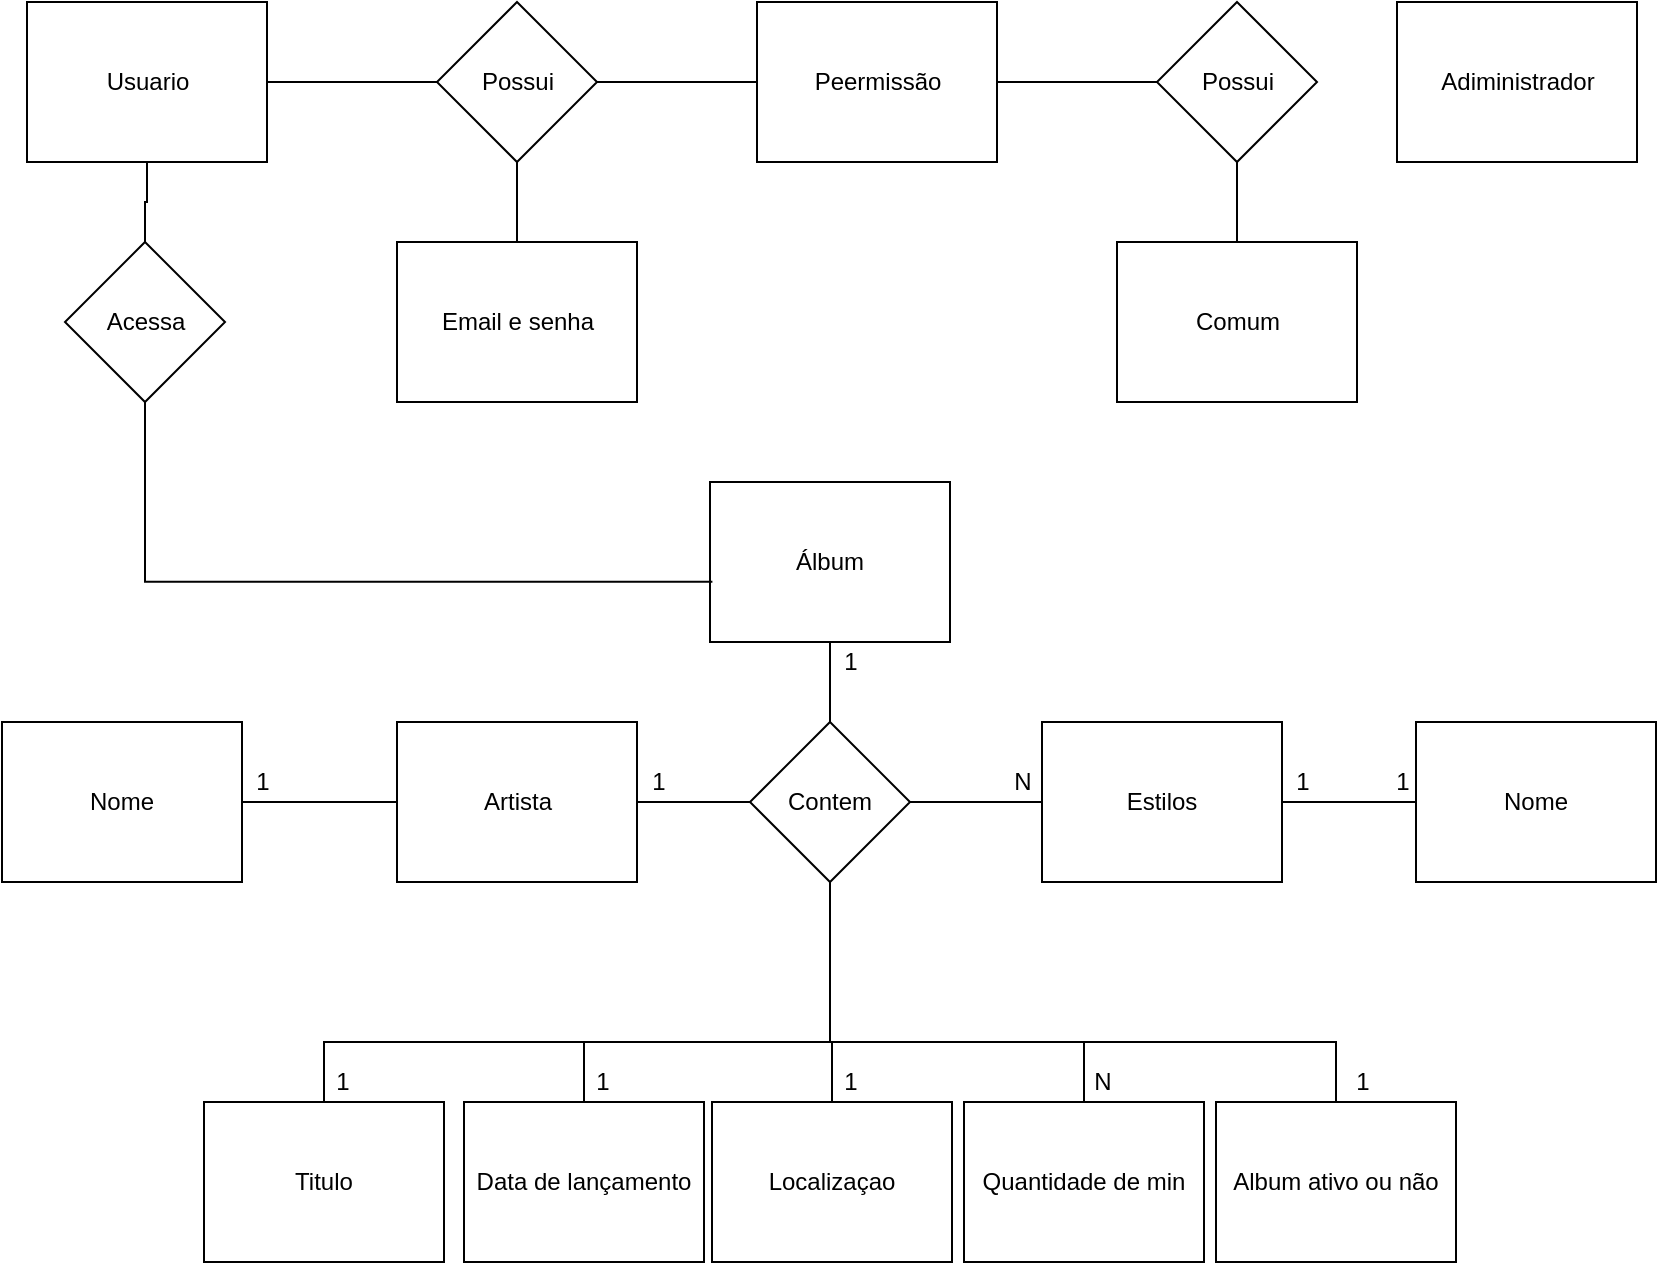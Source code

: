 <mxfile version="14.1.8" type="device"><diagram id="JEg0T82NcS5Qd9S65L2c" name="Página-1"><mxGraphModel dx="1673" dy="2136" grid="1" gridSize="10" guides="1" tooltips="1" connect="1" arrows="1" fold="1" page="1" pageScale="1" pageWidth="827" pageHeight="1169" math="0" shadow="0"><root><mxCell id="0"/><mxCell id="1" parent="0"/><mxCell id="3udvoLyohf-7OiYmh_Cr-3" style="edgeStyle=orthogonalEdgeStyle;rounded=0;orthogonalLoop=1;jettySize=auto;html=1;entryX=0.5;entryY=0;entryDx=0;entryDy=0;endArrow=none;endFill=0;" edge="1" parent="1" source="3udvoLyohf-7OiYmh_Cr-1" target="3udvoLyohf-7OiYmh_Cr-2"><mxGeometry relative="1" as="geometry"/></mxCell><mxCell id="3udvoLyohf-7OiYmh_Cr-1" value="Álbum" style="rounded=0;whiteSpace=wrap;html=1;" vertex="1" parent="1"><mxGeometry x="354" y="40" width="120" height="80" as="geometry"/></mxCell><mxCell id="3udvoLyohf-7OiYmh_Cr-12" style="edgeStyle=orthogonalEdgeStyle;rounded=0;orthogonalLoop=1;jettySize=auto;html=1;entryX=0;entryY=0.5;entryDx=0;entryDy=0;endArrow=none;endFill=0;" edge="1" parent="1" source="3udvoLyohf-7OiYmh_Cr-2" target="3udvoLyohf-7OiYmh_Cr-4"><mxGeometry relative="1" as="geometry"/></mxCell><mxCell id="3udvoLyohf-7OiYmh_Cr-27" style="edgeStyle=orthogonalEdgeStyle;rounded=0;orthogonalLoop=1;jettySize=auto;html=1;entryX=1;entryY=0.5;entryDx=0;entryDy=0;endArrow=none;endFill=0;" edge="1" parent="1" source="3udvoLyohf-7OiYmh_Cr-2" target="3udvoLyohf-7OiYmh_Cr-19"><mxGeometry relative="1" as="geometry"/></mxCell><mxCell id="3udvoLyohf-7OiYmh_Cr-2" value="Contem" style="rhombus;whiteSpace=wrap;html=1;" vertex="1" parent="1"><mxGeometry x="374" y="160" width="80" height="80" as="geometry"/></mxCell><mxCell id="3udvoLyohf-7OiYmh_Cr-9" style="edgeStyle=orthogonalEdgeStyle;rounded=0;orthogonalLoop=1;jettySize=auto;html=1;entryX=0;entryY=0.5;entryDx=0;entryDy=0;endArrow=none;endFill=0;" edge="1" parent="1" source="3udvoLyohf-7OiYmh_Cr-4" target="3udvoLyohf-7OiYmh_Cr-8"><mxGeometry relative="1" as="geometry"/></mxCell><mxCell id="3udvoLyohf-7OiYmh_Cr-4" value="Estilos" style="rounded=0;whiteSpace=wrap;html=1;" vertex="1" parent="1"><mxGeometry x="520" y="160" width="120" height="80" as="geometry"/></mxCell><mxCell id="3udvoLyohf-7OiYmh_Cr-6" value="1" style="text;html=1;align=center;verticalAlign=middle;resizable=0;points=[];autosize=1;" vertex="1" parent="1"><mxGeometry x="414" y="120" width="20" height="20" as="geometry"/></mxCell><mxCell id="3udvoLyohf-7OiYmh_Cr-7" value="N" style="text;html=1;align=center;verticalAlign=middle;resizable=0;points=[];autosize=1;" vertex="1" parent="1"><mxGeometry x="500" y="180" width="20" height="20" as="geometry"/></mxCell><mxCell id="3udvoLyohf-7OiYmh_Cr-8" value="Nome" style="rounded=0;whiteSpace=wrap;html=1;" vertex="1" parent="1"><mxGeometry x="707" y="160" width="120" height="80" as="geometry"/></mxCell><mxCell id="3udvoLyohf-7OiYmh_Cr-10" value="1" style="text;html=1;align=center;verticalAlign=middle;resizable=0;points=[];autosize=1;" vertex="1" parent="1"><mxGeometry x="640" y="180" width="20" height="20" as="geometry"/></mxCell><mxCell id="3udvoLyohf-7OiYmh_Cr-11" value="1" style="text;html=1;align=center;verticalAlign=middle;resizable=0;points=[];autosize=1;" vertex="1" parent="1"><mxGeometry x="690" y="180" width="20" height="20" as="geometry"/></mxCell><mxCell id="3udvoLyohf-7OiYmh_Cr-21" style="edgeStyle=orthogonalEdgeStyle;rounded=0;orthogonalLoop=1;jettySize=auto;html=1;entryX=0.5;entryY=1;entryDx=0;entryDy=0;endArrow=none;endFill=0;" edge="1" parent="1" source="3udvoLyohf-7OiYmh_Cr-14" target="3udvoLyohf-7OiYmh_Cr-2"><mxGeometry relative="1" as="geometry"><Array as="points"><mxPoint x="161" y="320"/><mxPoint x="414" y="320"/></Array></mxGeometry></mxCell><mxCell id="3udvoLyohf-7OiYmh_Cr-14" value="Titulo" style="rounded=0;whiteSpace=wrap;html=1;" vertex="1" parent="1"><mxGeometry x="101" y="350" width="120" height="80" as="geometry"/></mxCell><mxCell id="3udvoLyohf-7OiYmh_Cr-22" style="edgeStyle=orthogonalEdgeStyle;rounded=0;orthogonalLoop=1;jettySize=auto;html=1;entryX=0.5;entryY=1;entryDx=0;entryDy=0;endArrow=none;endFill=0;exitX=0.5;exitY=0;exitDx=0;exitDy=0;" edge="1" parent="1" source="3udvoLyohf-7OiYmh_Cr-15" target="3udvoLyohf-7OiYmh_Cr-2"><mxGeometry relative="1" as="geometry"><mxPoint x="270" y="340" as="sourcePoint"/><Array as="points"><mxPoint x="291" y="320"/><mxPoint x="414" y="320"/></Array></mxGeometry></mxCell><mxCell id="3udvoLyohf-7OiYmh_Cr-15" value="Data de lançamento" style="rounded=0;whiteSpace=wrap;html=1;" vertex="1" parent="1"><mxGeometry x="231" y="350" width="120" height="80" as="geometry"/></mxCell><mxCell id="3udvoLyohf-7OiYmh_Cr-23" style="edgeStyle=orthogonalEdgeStyle;rounded=0;orthogonalLoop=1;jettySize=auto;html=1;entryX=0.5;entryY=1;entryDx=0;entryDy=0;endArrow=none;endFill=0;" edge="1" parent="1" source="3udvoLyohf-7OiYmh_Cr-16" target="3udvoLyohf-7OiYmh_Cr-2"><mxGeometry relative="1" as="geometry"><Array as="points"><mxPoint x="415" y="320"/><mxPoint x="414" y="320"/></Array></mxGeometry></mxCell><mxCell id="3udvoLyohf-7OiYmh_Cr-16" value="Localizaçao" style="rounded=0;whiteSpace=wrap;html=1;" vertex="1" parent="1"><mxGeometry x="355" y="350" width="120" height="80" as="geometry"/></mxCell><mxCell id="3udvoLyohf-7OiYmh_Cr-24" style="edgeStyle=orthogonalEdgeStyle;rounded=0;orthogonalLoop=1;jettySize=auto;html=1;entryX=0.5;entryY=1;entryDx=0;entryDy=0;endArrow=none;endFill=0;exitX=0.5;exitY=0;exitDx=0;exitDy=0;" edge="1" parent="1" source="3udvoLyohf-7OiYmh_Cr-17" target="3udvoLyohf-7OiYmh_Cr-2"><mxGeometry relative="1" as="geometry"><Array as="points"><mxPoint x="541" y="320"/><mxPoint x="414" y="320"/></Array></mxGeometry></mxCell><mxCell id="3udvoLyohf-7OiYmh_Cr-17" value="Quantidade de min" style="rounded=0;whiteSpace=wrap;html=1;" vertex="1" parent="1"><mxGeometry x="481" y="350" width="120" height="80" as="geometry"/></mxCell><mxCell id="3udvoLyohf-7OiYmh_Cr-25" style="edgeStyle=orthogonalEdgeStyle;rounded=0;orthogonalLoop=1;jettySize=auto;html=1;entryX=0.5;entryY=1;entryDx=0;entryDy=0;endArrow=none;endFill=0;exitX=0.5;exitY=0;exitDx=0;exitDy=0;" edge="1" parent="1" source="3udvoLyohf-7OiYmh_Cr-18" target="3udvoLyohf-7OiYmh_Cr-2"><mxGeometry relative="1" as="geometry"><mxPoint x="605" y="340" as="sourcePoint"/><Array as="points"><mxPoint x="667" y="320"/><mxPoint x="414" y="320"/></Array></mxGeometry></mxCell><mxCell id="3udvoLyohf-7OiYmh_Cr-18" value="Album ativo ou não" style="rounded=0;whiteSpace=wrap;html=1;" vertex="1" parent="1"><mxGeometry x="607" y="350" width="120" height="80" as="geometry"/></mxCell><mxCell id="3udvoLyohf-7OiYmh_Cr-36" style="edgeStyle=orthogonalEdgeStyle;rounded=0;orthogonalLoop=1;jettySize=auto;html=1;entryX=1;entryY=0.5;entryDx=0;entryDy=0;endArrow=none;endFill=0;" edge="1" parent="1" source="3udvoLyohf-7OiYmh_Cr-19" target="3udvoLyohf-7OiYmh_Cr-35"><mxGeometry relative="1" as="geometry"/></mxCell><mxCell id="3udvoLyohf-7OiYmh_Cr-19" value="Artista" style="rounded=0;whiteSpace=wrap;html=1;" vertex="1" parent="1"><mxGeometry x="197.5" y="160" width="120" height="80" as="geometry"/></mxCell><mxCell id="3udvoLyohf-7OiYmh_Cr-28" value="1" style="text;html=1;align=center;verticalAlign=middle;resizable=0;points=[];autosize=1;" vertex="1" parent="1"><mxGeometry x="317.5" y="180" width="20" height="20" as="geometry"/></mxCell><mxCell id="3udvoLyohf-7OiYmh_Cr-30" value="N" style="text;html=1;align=center;verticalAlign=middle;resizable=0;points=[];autosize=1;" vertex="1" parent="1"><mxGeometry x="540" y="330" width="20" height="20" as="geometry"/></mxCell><mxCell id="3udvoLyohf-7OiYmh_Cr-31" value="1" style="text;html=1;align=center;verticalAlign=middle;resizable=0;points=[];autosize=1;" vertex="1" parent="1"><mxGeometry x="160" y="330" width="20" height="20" as="geometry"/></mxCell><mxCell id="3udvoLyohf-7OiYmh_Cr-32" value="1" style="text;html=1;align=center;verticalAlign=middle;resizable=0;points=[];autosize=1;" vertex="1" parent="1"><mxGeometry x="290" y="330" width="20" height="20" as="geometry"/></mxCell><mxCell id="3udvoLyohf-7OiYmh_Cr-33" value="1" style="text;html=1;align=center;verticalAlign=middle;resizable=0;points=[];autosize=1;" vertex="1" parent="1"><mxGeometry x="414" y="330" width="20" height="20" as="geometry"/></mxCell><mxCell id="3udvoLyohf-7OiYmh_Cr-34" value="1" style="text;html=1;align=center;verticalAlign=middle;resizable=0;points=[];autosize=1;" vertex="1" parent="1"><mxGeometry x="670" y="330" width="20" height="20" as="geometry"/></mxCell><mxCell id="3udvoLyohf-7OiYmh_Cr-35" value="Nome" style="rounded=0;whiteSpace=wrap;html=1;" vertex="1" parent="1"><mxGeometry y="160" width="120" height="80" as="geometry"/></mxCell><mxCell id="3udvoLyohf-7OiYmh_Cr-37" value="1" style="text;html=1;align=center;verticalAlign=middle;resizable=0;points=[];autosize=1;" vertex="1" parent="1"><mxGeometry x="120" y="180" width="20" height="20" as="geometry"/></mxCell><mxCell id="3udvoLyohf-7OiYmh_Cr-40" style="edgeStyle=orthogonalEdgeStyle;rounded=0;orthogonalLoop=1;jettySize=auto;html=1;entryX=0.5;entryY=0;entryDx=0;entryDy=0;endArrow=none;endFill=0;" edge="1" parent="1" source="3udvoLyohf-7OiYmh_Cr-38" target="3udvoLyohf-7OiYmh_Cr-39"><mxGeometry relative="1" as="geometry"/></mxCell><mxCell id="3udvoLyohf-7OiYmh_Cr-43" style="edgeStyle=orthogonalEdgeStyle;rounded=0;orthogonalLoop=1;jettySize=auto;html=1;entryX=0;entryY=0.5;entryDx=0;entryDy=0;endArrow=none;endFill=0;" edge="1" parent="1" source="3udvoLyohf-7OiYmh_Cr-38" target="3udvoLyohf-7OiYmh_Cr-42"><mxGeometry relative="1" as="geometry"/></mxCell><mxCell id="3udvoLyohf-7OiYmh_Cr-38" value="Usuario" style="rounded=0;whiteSpace=wrap;html=1;" vertex="1" parent="1"><mxGeometry x="12.5" y="-200" width="120" height="80" as="geometry"/></mxCell><mxCell id="3udvoLyohf-7OiYmh_Cr-41" style="edgeStyle=orthogonalEdgeStyle;rounded=0;orthogonalLoop=1;jettySize=auto;html=1;entryX=0.01;entryY=0.624;entryDx=0;entryDy=0;endArrow=none;endFill=0;entryPerimeter=0;" edge="1" parent="1" source="3udvoLyohf-7OiYmh_Cr-39" target="3udvoLyohf-7OiYmh_Cr-1"><mxGeometry relative="1" as="geometry"><Array as="points"><mxPoint x="71" y="90"/></Array></mxGeometry></mxCell><mxCell id="3udvoLyohf-7OiYmh_Cr-39" value="Acessa" style="rhombus;whiteSpace=wrap;html=1;" vertex="1" parent="1"><mxGeometry x="31.5" y="-80" width="80" height="80" as="geometry"/></mxCell><mxCell id="3udvoLyohf-7OiYmh_Cr-45" style="edgeStyle=orthogonalEdgeStyle;rounded=0;orthogonalLoop=1;jettySize=auto;html=1;entryX=0.5;entryY=0;entryDx=0;entryDy=0;endArrow=none;endFill=0;" edge="1" parent="1" source="3udvoLyohf-7OiYmh_Cr-42" target="3udvoLyohf-7OiYmh_Cr-44"><mxGeometry relative="1" as="geometry"/></mxCell><mxCell id="3udvoLyohf-7OiYmh_Cr-47" style="edgeStyle=orthogonalEdgeStyle;rounded=0;orthogonalLoop=1;jettySize=auto;html=1;entryX=0;entryY=0.5;entryDx=0;entryDy=0;endArrow=none;endFill=0;" edge="1" parent="1" source="3udvoLyohf-7OiYmh_Cr-42" target="3udvoLyohf-7OiYmh_Cr-46"><mxGeometry relative="1" as="geometry"/></mxCell><mxCell id="3udvoLyohf-7OiYmh_Cr-42" value="Possui" style="rhombus;whiteSpace=wrap;html=1;" vertex="1" parent="1"><mxGeometry x="217.5" y="-200" width="80" height="80" as="geometry"/></mxCell><mxCell id="3udvoLyohf-7OiYmh_Cr-44" value="Email e senha" style="rounded=0;whiteSpace=wrap;html=1;" vertex="1" parent="1"><mxGeometry x="197.5" y="-80" width="120" height="80" as="geometry"/></mxCell><mxCell id="3udvoLyohf-7OiYmh_Cr-49" style="edgeStyle=orthogonalEdgeStyle;rounded=0;orthogonalLoop=1;jettySize=auto;html=1;entryX=0;entryY=0.5;entryDx=0;entryDy=0;endArrow=none;endFill=0;" edge="1" parent="1" source="3udvoLyohf-7OiYmh_Cr-46" target="3udvoLyohf-7OiYmh_Cr-48"><mxGeometry relative="1" as="geometry"/></mxCell><mxCell id="3udvoLyohf-7OiYmh_Cr-46" value="Peermissão" style="rounded=0;whiteSpace=wrap;html=1;" vertex="1" parent="1"><mxGeometry x="377.5" y="-200" width="120" height="80" as="geometry"/></mxCell><mxCell id="3udvoLyohf-7OiYmh_Cr-51" style="edgeStyle=orthogonalEdgeStyle;rounded=0;orthogonalLoop=1;jettySize=auto;html=1;entryX=0.5;entryY=0;entryDx=0;entryDy=0;endArrow=none;endFill=0;" edge="1" parent="1" source="3udvoLyohf-7OiYmh_Cr-48" target="3udvoLyohf-7OiYmh_Cr-50"><mxGeometry relative="1" as="geometry"/></mxCell><mxCell id="3udvoLyohf-7OiYmh_Cr-48" value="Possui" style="rhombus;whiteSpace=wrap;html=1;" vertex="1" parent="1"><mxGeometry x="577.5" y="-200" width="80" height="80" as="geometry"/></mxCell><mxCell id="3udvoLyohf-7OiYmh_Cr-50" value="Comum" style="rounded=0;whiteSpace=wrap;html=1;" vertex="1" parent="1"><mxGeometry x="557.5" y="-80" width="120" height="80" as="geometry"/></mxCell><mxCell id="3udvoLyohf-7OiYmh_Cr-52" value="Adiministrador" style="rounded=0;whiteSpace=wrap;html=1;" vertex="1" parent="1"><mxGeometry x="697.5" y="-200" width="120" height="80" as="geometry"/></mxCell></root></mxGraphModel></diagram></mxfile>